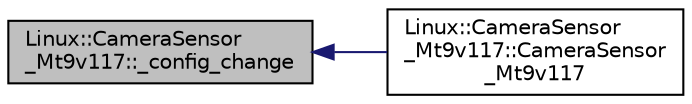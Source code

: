 digraph "Linux::CameraSensor_Mt9v117::_config_change"
{
 // INTERACTIVE_SVG=YES
  edge [fontname="Helvetica",fontsize="10",labelfontname="Helvetica",labelfontsize="10"];
  node [fontname="Helvetica",fontsize="10",shape=record];
  rankdir="LR";
  Node1 [label="Linux::CameraSensor\l_Mt9v117::_config_change",height=0.2,width=0.4,color="black", fillcolor="grey75", style="filled", fontcolor="black"];
  Node1 -> Node2 [dir="back",color="midnightblue",fontsize="10",style="solid",fontname="Helvetica"];
  Node2 [label="Linux::CameraSensor\l_Mt9v117::CameraSensor\l_Mt9v117",height=0.2,width=0.4,color="black", fillcolor="white", style="filled",URL="$classLinux_1_1CameraSensor__Mt9v117.html#a4ca64405fd0ece45d76b844a14eb2f5f"];
}
